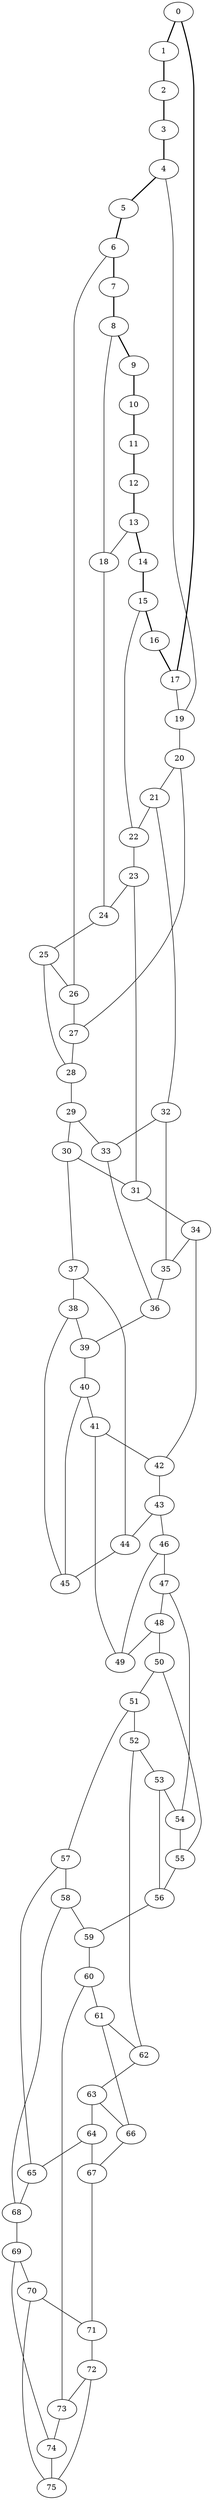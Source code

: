 //Inside of this graph isn't 3-connected
graph G {
0 [ pos = " 23.00,0.00!" ];
0 -- 1[style=bold];
0 -- 17[style=bold];
1 [ pos = " 21.61,7.87!" ];
1 -- 2[style=bold];
2 [ pos = " 17.62,14.78!" ];
2 -- 3[style=bold];
3 [ pos = " 11.50,19.92!" ];
3 -- 4[style=bold];
4 [ pos = " 3.99,22.65!" ];
4 -- 5[style=bold];
4 -- 19;
5 [ pos = " -3.99,22.65!" ];
5 -- 6[style=bold];
6 [ pos = " -11.50,19.92!" ];
6 -- 7[style=bold];
6 -- 26;
7 [ pos = " -17.62,14.78!" ];
7 -- 8[style=bold];
8 [ pos = " -21.61,7.87!" ];
8 -- 9[style=bold];
8 -- 18;
9 [ pos = " -23.00,0.00!" ];
9 -- 10[style=bold];
10 [ pos = " -21.61,-7.87!" ];
10 -- 11[style=bold];
11 [ pos = " -17.62,-14.78!" ];
11 -- 12[style=bold];
12 [ pos = " -11.50,-19.92!" ];
12 -- 13[style=bold];
13 [ pos = " -3.99,-22.65!" ];
13 -- 14[style=bold];
13 -- 18;
14 [ pos = " 3.99,-22.65!" ];
14 -- 15[style=bold];
15 [ pos = " 11.50,-19.92!" ];
15 -- 16[style=bold];
15 -- 22;
16 [ pos = " 17.62,-14.78!" ];
16 -- 17[style=bold];
17 [ pos = " 21.61,-7.87!" ];
17 -- 19;
18 -- 24;
19 -- 20;
20 -- 21;
20 -- 27;
21 -- 22;
21 -- 32;
22 -- 23;
23 -- 24;
23 -- 31;
24 -- 25;
25 -- 26;
25 -- 28;
26 -- 27;
27 -- 28;
28 -- 29;
29 -- 30;
29 -- 33;
30 -- 31;
30 -- 37;
31 -- 34;
32 -- 33;
32 -- 35;
33 -- 36;
34 -- 35;
34 -- 42;
35 -- 36;
36 -- 39;
37 -- 38;
37 -- 44;
38 -- 39;
38 -- 45;
39 -- 40;
40 -- 41;
40 -- 45;
41 -- 42;
41 -- 49;
42 -- 43;
43 -- 44;
43 -- 46;
44 -- 45;
46 -- 47;
46 -- 49;
47 -- 48;
47 -- 54;
48 -- 49;
48 -- 50;
50 -- 51;
50 -- 55;
51 -- 52;
51 -- 57;
52 -- 53;
52 -- 62;
53 -- 54;
53 -- 56;
54 -- 55;
55 -- 56;
56 -- 59;
57 -- 58;
57 -- 65;
58 -- 59;
58 -- 68;
59 -- 60;
60 -- 61;
60 -- 73;
61 -- 62;
61 -- 66;
62 -- 63;
63 -- 64;
63 -- 66;
64 -- 65;
64 -- 67;
65 -- 68;
66 -- 67;
67 -- 71;
68 -- 69;
69 -- 70;
69 -- 74;
70 -- 71;
70 -- 75;
71 -- 72;
72 -- 73;
72 -- 75;
73 -- 74;
74 -- 75;
}
